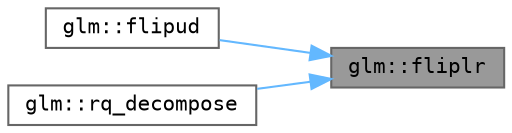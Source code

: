 digraph "glm::fliplr"
{
 // LATEX_PDF_SIZE
  bgcolor="transparent";
  edge [fontname=Terminal,fontsize=10,labelfontname=Helvetica,labelfontsize=10];
  node [fontname=Terminal,fontsize=10,shape=box,height=0.2,width=0.4];
  rankdir="RL";
  Node1 [label="glm::fliplr",height=0.2,width=0.4,color="gray40", fillcolor="grey60", style="filled", fontcolor="black",tooltip=" "];
  Node1 -> Node2 [dir="back",color="steelblue1",style="solid"];
  Node2 [label="glm::flipud",height=0.2,width=0.4,color="grey40", fillcolor="white", style="filled",URL="$group__gtx__matrix__factorisation.html#ga904aa227f3fc40a3ae08fe0f6810b5ad",tooltip=" "];
  Node1 -> Node3 [dir="back",color="steelblue1",style="solid"];
  Node3 [label="glm::rq_decompose",height=0.2,width=0.4,color="grey40", fillcolor="white", style="filled",URL="$group__gtx__matrix__factorisation.html#ga90ce5524aa7390a722817f6c9342e360",tooltip=" "];
}
